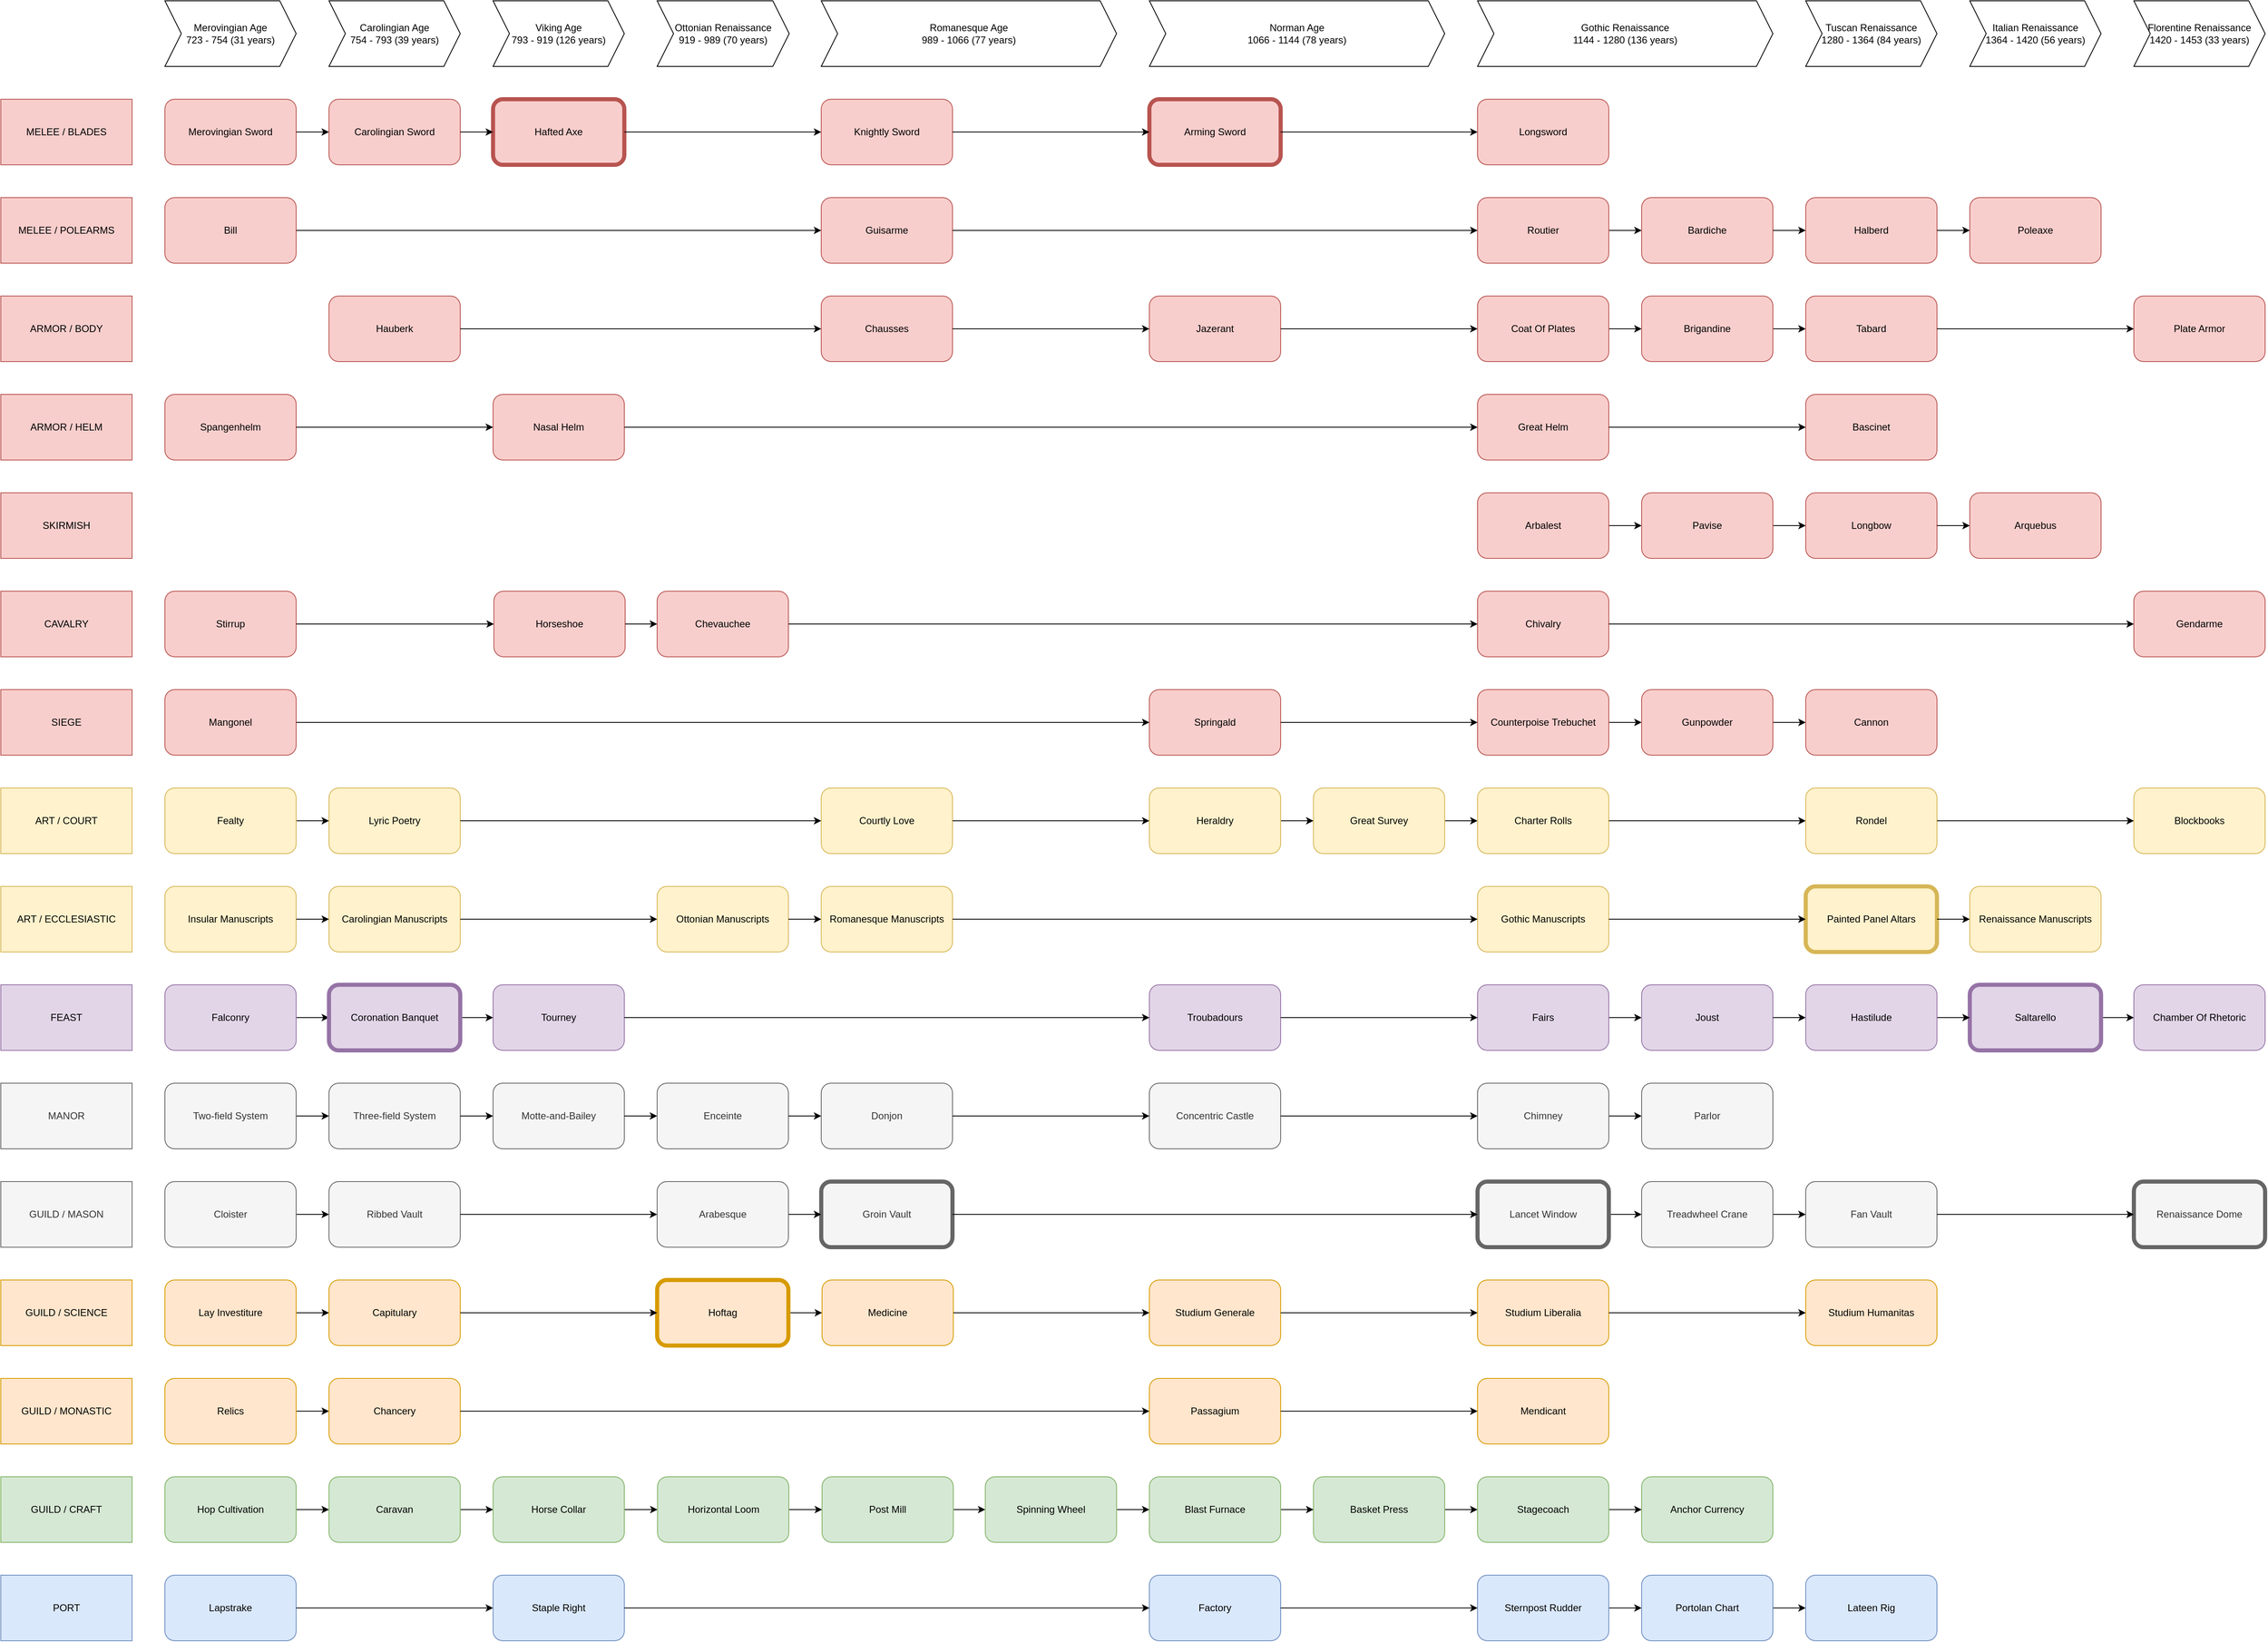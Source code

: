 <mxfile version="13.9.9" type="device"><diagram id="SKvH1ZA3P1PZtePjg_XJ" name="Pagina-1"><mxGraphModel dx="1002" dy="581" grid="1" gridSize="10" guides="1" tooltips="1" connect="1" arrows="1" fold="1" page="1" pageScale="1" pageWidth="827" pageHeight="1169" math="0" shadow="0"><root><mxCell id="0"/><mxCell id="1" parent="0"/><mxCell id="VDtbJ5FtK_MV0GmCRCyh-1" value="Merovingian Sword" style="rounded=1;whiteSpace=wrap;html=1;fillColor=#f8cecc;strokeColor=#b85450;" parent="1" vertex="1"><mxGeometry x="240" y="160" width="160" height="80" as="geometry"/></mxCell><mxCell id="VDtbJ5FtK_MV0GmCRCyh-3" value="Merovingian Age&lt;br&gt;723 - 754 (31 years)" style="shape=step;perimeter=stepPerimeter;whiteSpace=wrap;html=1;fixedSize=1;" parent="1" vertex="1"><mxGeometry x="240" y="40" width="160" height="80" as="geometry"/></mxCell><mxCell id="VDtbJ5FtK_MV0GmCRCyh-4" value="Carolingian Age&lt;br&gt;754 - 793&amp;nbsp;(39 years)" style="shape=step;perimeter=stepPerimeter;whiteSpace=wrap;html=1;fixedSize=1;" parent="1" vertex="1"><mxGeometry x="440" y="40" width="160" height="80" as="geometry"/></mxCell><mxCell id="VDtbJ5FtK_MV0GmCRCyh-5" value="Viking Age&lt;br&gt;793 - 919 (126 years)" style="shape=step;perimeter=stepPerimeter;whiteSpace=wrap;html=1;fixedSize=1;" parent="1" vertex="1"><mxGeometry x="640" y="40" width="160" height="80" as="geometry"/></mxCell><mxCell id="VDtbJ5FtK_MV0GmCRCyh-6" value="Ottonian Renaissance&lt;br&gt;919 - 989 (70 years)" style="shape=step;perimeter=stepPerimeter;whiteSpace=wrap;html=1;fixedSize=1;" parent="1" vertex="1"><mxGeometry x="840" y="40" width="161" height="80" as="geometry"/></mxCell><mxCell id="VDtbJ5FtK_MV0GmCRCyh-7" value="Romanesque Age&lt;br&gt;989 - 1066&amp;nbsp;(77 years)" style="shape=step;perimeter=stepPerimeter;whiteSpace=wrap;html=1;fixedSize=1;" parent="1" vertex="1"><mxGeometry x="1040" y="40" width="360" height="80" as="geometry"/></mxCell><mxCell id="VDtbJ5FtK_MV0GmCRCyh-8" value="Norman Age&lt;br&gt;1066 - 1144&amp;nbsp;(78 years)" style="shape=step;perimeter=stepPerimeter;whiteSpace=wrap;html=1;fixedSize=1;" parent="1" vertex="1"><mxGeometry x="1440" y="40" width="360" height="80" as="geometry"/></mxCell><mxCell id="VDtbJ5FtK_MV0GmCRCyh-9" value="Gothic Renaissance&lt;br&gt;1144 - 1280&amp;nbsp;(136 years)" style="shape=step;perimeter=stepPerimeter;whiteSpace=wrap;html=1;fixedSize=1;" parent="1" vertex="1"><mxGeometry x="1840" y="40" width="360" height="80" as="geometry"/></mxCell><mxCell id="VDtbJ5FtK_MV0GmCRCyh-10" value="Tuscan Renaissance&lt;br&gt;1280 - 1364&amp;nbsp;(84 years)" style="shape=step;perimeter=stepPerimeter;whiteSpace=wrap;html=1;fixedSize=1;" parent="1" vertex="1"><mxGeometry x="2240" y="40" width="160" height="80" as="geometry"/></mxCell><mxCell id="VDtbJ5FtK_MV0GmCRCyh-11" value="Italian Renaissance&lt;br&gt;1364 - 1420&amp;nbsp;(56 years)" style="shape=step;perimeter=stepPerimeter;whiteSpace=wrap;html=1;fixedSize=1;" parent="1" vertex="1"><mxGeometry x="2440" y="40" width="160" height="80" as="geometry"/></mxCell><mxCell id="VDtbJ5FtK_MV0GmCRCyh-12" value="Florentine Renaissance&lt;br&gt;1420 - 1453&amp;nbsp;(33 years)" style="shape=step;perimeter=stepPerimeter;whiteSpace=wrap;html=1;fixedSize=1;" parent="1" vertex="1"><mxGeometry x="2640" y="40" width="160" height="80" as="geometry"/></mxCell><mxCell id="VDtbJ5FtK_MV0GmCRCyh-13" value="Carolingian Sword" style="rounded=1;whiteSpace=wrap;html=1;fillColor=#f8cecc;strokeColor=#b85450;" parent="1" vertex="1"><mxGeometry x="440" y="160" width="160" height="80" as="geometry"/></mxCell><mxCell id="VDtbJ5FtK_MV0GmCRCyh-15" value="Knightly Sword" style="rounded=1;whiteSpace=wrap;html=1;fillColor=#f8cecc;strokeColor=#b85450;" parent="1" vertex="1"><mxGeometry x="1040" y="160" width="160" height="80" as="geometry"/></mxCell><mxCell id="VDtbJ5FtK_MV0GmCRCyh-16" value="Arming Sword" style="rounded=1;whiteSpace=wrap;html=1;fillColor=#f8cecc;strokeColor=#b85450;strokeWidth=5;" parent="1" vertex="1"><mxGeometry x="1440" y="160" width="160" height="80" as="geometry"/></mxCell><mxCell id="VDtbJ5FtK_MV0GmCRCyh-17" value="Longsword" style="rounded=1;whiteSpace=wrap;html=1;fillColor=#f8cecc;strokeColor=#b85450;" parent="1" vertex="1"><mxGeometry x="1840" y="160" width="160" height="80" as="geometry"/></mxCell><mxCell id="VDtbJ5FtK_MV0GmCRCyh-18" value="MELEE / BLADES" style="rounded=0;whiteSpace=wrap;html=1;fillColor=#f8cecc;strokeColor=#b85450;" parent="1" vertex="1"><mxGeometry x="40" y="160" width="160" height="80" as="geometry"/></mxCell><mxCell id="VDtbJ5FtK_MV0GmCRCyh-19" value="" style="endArrow=classic;html=1;entryX=0;entryY=0.5;entryDx=0;entryDy=0;exitX=1;exitY=0.5;exitDx=0;exitDy=0;" parent="1" source="VDtbJ5FtK_MV0GmCRCyh-1" target="VDtbJ5FtK_MV0GmCRCyh-13" edge="1"><mxGeometry width="50" height="50" relative="1" as="geometry"><mxPoint x="170" y="360" as="sourcePoint"/><mxPoint x="220" y="310" as="targetPoint"/></mxGeometry></mxCell><mxCell id="VDtbJ5FtK_MV0GmCRCyh-22" value="" style="endArrow=classic;html=1;entryX=0;entryY=0.5;entryDx=0;entryDy=0;exitX=1;exitY=0.5;exitDx=0;exitDy=0;" parent="1" source="VDtbJ5FtK_MV0GmCRCyh-15" target="VDtbJ5FtK_MV0GmCRCyh-16" edge="1"><mxGeometry width="50" height="50" relative="1" as="geometry"><mxPoint x="1330" y="360" as="sourcePoint"/><mxPoint x="1380" y="310" as="targetPoint"/></mxGeometry></mxCell><mxCell id="VDtbJ5FtK_MV0GmCRCyh-23" value="" style="endArrow=classic;html=1;entryX=0;entryY=0.5;entryDx=0;entryDy=0;exitX=1;exitY=0.5;exitDx=0;exitDy=0;" parent="1" source="VDtbJ5FtK_MV0GmCRCyh-16" target="VDtbJ5FtK_MV0GmCRCyh-17" edge="1"><mxGeometry width="50" height="50" relative="1" as="geometry"><mxPoint x="1860" y="360" as="sourcePoint"/><mxPoint x="1910" y="310" as="targetPoint"/></mxGeometry></mxCell><mxCell id="VDtbJ5FtK_MV0GmCRCyh-24" value="Hafted Axe" style="rounded=1;whiteSpace=wrap;html=1;fillColor=#f8cecc;strokeColor=#b85450;strokeWidth=5;" parent="1" vertex="1"><mxGeometry x="640" y="160" width="160" height="80" as="geometry"/></mxCell><mxCell id="VDtbJ5FtK_MV0GmCRCyh-27" value="MELEE / POLEARMS" style="rounded=0;whiteSpace=wrap;html=1;fillColor=#f8cecc;strokeColor=#b85450;" parent="1" vertex="1"><mxGeometry x="40" y="280" width="160" height="80" as="geometry"/></mxCell><mxCell id="VDtbJ5FtK_MV0GmCRCyh-28" value="SKIRMISH" style="rounded=0;whiteSpace=wrap;html=1;fillColor=#f8cecc;strokeColor=#b85450;" parent="1" vertex="1"><mxGeometry x="40" y="640" width="160" height="80" as="geometry"/></mxCell><mxCell id="VDtbJ5FtK_MV0GmCRCyh-29" value="SIEGE" style="rounded=0;whiteSpace=wrap;html=1;fillColor=#f8cecc;strokeColor=#b85450;" parent="1" vertex="1"><mxGeometry x="40" y="880" width="160" height="80" as="geometry"/></mxCell><mxCell id="VDtbJ5FtK_MV0GmCRCyh-30" value="Bardiche" style="rounded=1;whiteSpace=wrap;html=1;fillColor=#f8cecc;strokeColor=#b85450;" parent="1" vertex="1"><mxGeometry x="2040" y="280" width="160" height="80" as="geometry"/></mxCell><mxCell id="VDtbJ5FtK_MV0GmCRCyh-31" value="ARMOR / BODY" style="rounded=0;whiteSpace=wrap;html=1;fillColor=#f8cecc;strokeColor=#b85450;" parent="1" vertex="1"><mxGeometry x="40" y="400" width="160" height="80" as="geometry"/></mxCell><mxCell id="VDtbJ5FtK_MV0GmCRCyh-32" value="Halberd" style="rounded=1;whiteSpace=wrap;html=1;fillColor=#f8cecc;strokeColor=#b85450;" parent="1" vertex="1"><mxGeometry x="2240" y="280" width="160" height="80" as="geometry"/></mxCell><mxCell id="VDtbJ5FtK_MV0GmCRCyh-33" value="Poleaxe" style="rounded=1;whiteSpace=wrap;html=1;fillColor=#f8cecc;strokeColor=#b85450;" parent="1" vertex="1"><mxGeometry x="2440" y="280" width="160" height="80" as="geometry"/></mxCell><mxCell id="VDtbJ5FtK_MV0GmCRCyh-34" value="" style="endArrow=classic;html=1;entryX=0;entryY=0.5;entryDx=0;entryDy=0;exitX=1;exitY=0.5;exitDx=0;exitDy=0;" parent="1" source="VDtbJ5FtK_MV0GmCRCyh-30" target="VDtbJ5FtK_MV0GmCRCyh-32" edge="1"><mxGeometry width="50" height="50" relative="1" as="geometry"><mxPoint x="2280" y="350" as="sourcePoint"/><mxPoint x="2330" y="300" as="targetPoint"/></mxGeometry></mxCell><mxCell id="VDtbJ5FtK_MV0GmCRCyh-35" value="" style="endArrow=classic;html=1;entryX=0;entryY=0.5;entryDx=0;entryDy=0;exitX=1;exitY=0.5;exitDx=0;exitDy=0;" parent="1" source="VDtbJ5FtK_MV0GmCRCyh-32" target="VDtbJ5FtK_MV0GmCRCyh-33" edge="1"><mxGeometry width="50" height="50" relative="1" as="geometry"><mxPoint x="2280" y="350" as="sourcePoint"/><mxPoint x="2330" y="300" as="targetPoint"/></mxGeometry></mxCell><mxCell id="VDtbJ5FtK_MV0GmCRCyh-36" value="" style="endArrow=classic;html=1;entryX=0;entryY=0.5;entryDx=0;entryDy=0;exitX=1;exitY=0.5;exitDx=0;exitDy=0;" parent="1" source="VDtbJ5FtK_MV0GmCRCyh-13" target="VDtbJ5FtK_MV0GmCRCyh-24" edge="1"><mxGeometry width="50" height="50" relative="1" as="geometry"><mxPoint x="580" y="430" as="sourcePoint"/><mxPoint x="630" y="380" as="targetPoint"/></mxGeometry></mxCell><mxCell id="VDtbJ5FtK_MV0GmCRCyh-37" value="" style="endArrow=classic;html=1;entryX=0;entryY=0.5;entryDx=0;entryDy=0;exitX=1;exitY=0.5;exitDx=0;exitDy=0;" parent="1" source="VDtbJ5FtK_MV0GmCRCyh-24" target="VDtbJ5FtK_MV0GmCRCyh-15" edge="1"><mxGeometry width="50" height="50" relative="1" as="geometry"><mxPoint x="420" y="430" as="sourcePoint"/><mxPoint x="470" y="380" as="targetPoint"/></mxGeometry></mxCell><mxCell id="VDtbJ5FtK_MV0GmCRCyh-39" value="Chausses" style="rounded=1;whiteSpace=wrap;html=1;fillColor=#f8cecc;strokeColor=#b85450;" parent="1" vertex="1"><mxGeometry x="1040" y="400" width="160" height="80" as="geometry"/></mxCell><mxCell id="VDtbJ5FtK_MV0GmCRCyh-55" value="" style="edgeStyle=orthogonalEdgeStyle;rounded=0;orthogonalLoop=1;jettySize=auto;html=1;" parent="1" source="VDtbJ5FtK_MV0GmCRCyh-40" target="VDtbJ5FtK_MV0GmCRCyh-42" edge="1"><mxGeometry relative="1" as="geometry"/></mxCell><mxCell id="VDtbJ5FtK_MV0GmCRCyh-40" value="Coat Of Plates" style="rounded=1;whiteSpace=wrap;html=1;fillColor=#f8cecc;strokeColor=#b85450;" parent="1" vertex="1"><mxGeometry x="1840" y="400" width="160" height="80" as="geometry"/></mxCell><mxCell id="VDtbJ5FtK_MV0GmCRCyh-41" value="ARMOR / HELM" style="rounded=0;whiteSpace=wrap;html=1;fillColor=#f8cecc;strokeColor=#b85450;" parent="1" vertex="1"><mxGeometry x="40" y="520" width="160" height="80" as="geometry"/></mxCell><mxCell id="VDtbJ5FtK_MV0GmCRCyh-54" value="" style="edgeStyle=orthogonalEdgeStyle;rounded=0;orthogonalLoop=1;jettySize=auto;html=1;" parent="1" source="VDtbJ5FtK_MV0GmCRCyh-42" target="VDtbJ5FtK_MV0GmCRCyh-43" edge="1"><mxGeometry relative="1" as="geometry"/></mxCell><mxCell id="VDtbJ5FtK_MV0GmCRCyh-42" value="Brigandine" style="rounded=1;whiteSpace=wrap;html=1;fillColor=#f8cecc;strokeColor=#b85450;" parent="1" vertex="1"><mxGeometry x="2040" y="400" width="160" height="80" as="geometry"/></mxCell><mxCell id="VDtbJ5FtK_MV0GmCRCyh-43" value="Tabard" style="rounded=1;whiteSpace=wrap;html=1;fillColor=#f8cecc;strokeColor=#b85450;" parent="1" vertex="1"><mxGeometry x="2240" y="400" width="160" height="80" as="geometry"/></mxCell><mxCell id="VDtbJ5FtK_MV0GmCRCyh-44" value="Plate Armor" style="rounded=1;whiteSpace=wrap;html=1;fillColor=#f8cecc;strokeColor=#b85450;" parent="1" vertex="1"><mxGeometry x="2640" y="400" width="160" height="80" as="geometry"/></mxCell><mxCell id="VDtbJ5FtK_MV0GmCRCyh-45" value="Bascinet" style="rounded=1;whiteSpace=wrap;html=1;fillColor=#f8cecc;strokeColor=#b85450;" parent="1" vertex="1"><mxGeometry x="2240" y="520" width="160" height="80" as="geometry"/></mxCell><mxCell id="VDtbJ5FtK_MV0GmCRCyh-46" value="Great Helm" style="rounded=1;whiteSpace=wrap;html=1;fillColor=#f8cecc;strokeColor=#b85450;" parent="1" vertex="1"><mxGeometry x="1840" y="520" width="160" height="80" as="geometry"/></mxCell><mxCell id="VDtbJ5FtK_MV0GmCRCyh-47" value="Hauberk" style="rounded=1;whiteSpace=wrap;html=1;fillColor=#f8cecc;strokeColor=#b85450;" parent="1" vertex="1"><mxGeometry x="440" y="400" width="160" height="80" as="geometry"/></mxCell><mxCell id="Lu9nhZ63RdmyvU9U0i3F-1" value="" style="edgeStyle=orthogonalEdgeStyle;rounded=0;orthogonalLoop=1;jettySize=auto;html=1;" edge="1" parent="1" source="VDtbJ5FtK_MV0GmCRCyh-48" target="VDtbJ5FtK_MV0GmCRCyh-170"><mxGeometry relative="1" as="geometry"/></mxCell><mxCell id="VDtbJ5FtK_MV0GmCRCyh-48" value="Arbalest" style="rounded=1;whiteSpace=wrap;html=1;fillColor=#f8cecc;strokeColor=#b85450;" parent="1" vertex="1"><mxGeometry x="1840" y="640" width="160" height="80" as="geometry"/></mxCell><mxCell id="VDtbJ5FtK_MV0GmCRCyh-49" value="Longbow" style="rounded=1;whiteSpace=wrap;html=1;fillColor=#f8cecc;strokeColor=#b85450;" parent="1" vertex="1"><mxGeometry x="2240" y="640" width="160" height="80" as="geometry"/></mxCell><mxCell id="VDtbJ5FtK_MV0GmCRCyh-50" value="Arquebus" style="rounded=1;whiteSpace=wrap;html=1;fillColor=#f8cecc;strokeColor=#b85450;" parent="1" vertex="1"><mxGeometry x="2440" y="640" width="160" height="80" as="geometry"/></mxCell><mxCell id="VDtbJ5FtK_MV0GmCRCyh-51" value="" style="endArrow=classic;html=1;entryX=0;entryY=0.5;entryDx=0;entryDy=0;exitX=1;exitY=0.5;exitDx=0;exitDy=0;" parent="1" source="VDtbJ5FtK_MV0GmCRCyh-49" target="VDtbJ5FtK_MV0GmCRCyh-50" edge="1"><mxGeometry width="50" height="50" relative="1" as="geometry"><mxPoint x="2310" y="610" as="sourcePoint"/><mxPoint x="2360" y="560" as="targetPoint"/></mxGeometry></mxCell><mxCell id="VDtbJ5FtK_MV0GmCRCyh-57" value="" style="endArrow=classic;html=1;entryX=0;entryY=0.5;entryDx=0;entryDy=0;exitX=1;exitY=0.5;exitDx=0;exitDy=0;" parent="1" source="VDtbJ5FtK_MV0GmCRCyh-47" target="VDtbJ5FtK_MV0GmCRCyh-39" edge="1"><mxGeometry width="50" height="50" relative="1" as="geometry"><mxPoint x="600" y="460" as="sourcePoint"/><mxPoint x="650" y="410" as="targetPoint"/></mxGeometry></mxCell><mxCell id="VDtbJ5FtK_MV0GmCRCyh-58" value="" style="endArrow=classic;html=1;entryX=0;entryY=0.5;entryDx=0;entryDy=0;exitX=1;exitY=0.5;exitDx=0;exitDy=0;" parent="1" source="VDtbJ5FtK_MV0GmCRCyh-46" target="VDtbJ5FtK_MV0GmCRCyh-45" edge="1"><mxGeometry width="50" height="50" relative="1" as="geometry"><mxPoint x="2150" y="460" as="sourcePoint"/><mxPoint x="2200" y="410" as="targetPoint"/></mxGeometry></mxCell><mxCell id="VDtbJ5FtK_MV0GmCRCyh-59" value="Cannon" style="rounded=1;whiteSpace=wrap;html=1;fillColor=#f8cecc;strokeColor=#b85450;" parent="1" vertex="1"><mxGeometry x="2240" y="880" width="160" height="80" as="geometry"/></mxCell><mxCell id="VDtbJ5FtK_MV0GmCRCyh-122" value="" style="edgeStyle=orthogonalEdgeStyle;rounded=0;orthogonalLoop=1;jettySize=auto;html=1;" parent="1" source="VDtbJ5FtK_MV0GmCRCyh-60" target="VDtbJ5FtK_MV0GmCRCyh-121" edge="1"><mxGeometry relative="1" as="geometry"/></mxCell><mxCell id="VDtbJ5FtK_MV0GmCRCyh-60" value="Counterpoise Trebuchet" style="rounded=1;whiteSpace=wrap;html=1;fillColor=#f8cecc;strokeColor=#b85450;" parent="1" vertex="1"><mxGeometry x="1840" y="880" width="160" height="80" as="geometry"/></mxCell><mxCell id="VDtbJ5FtK_MV0GmCRCyh-63" value="Motte-and-Bailey" style="rounded=1;whiteSpace=wrap;html=1;fillColor=#f5f5f5;strokeColor=#666666;fontColor=#333333;" parent="1" vertex="1"><mxGeometry x="640" y="1360" width="160" height="80" as="geometry"/></mxCell><mxCell id="VDtbJ5FtK_MV0GmCRCyh-64" value="Enceinte" style="rounded=1;whiteSpace=wrap;html=1;fillColor=#f5f5f5;strokeColor=#666666;fontColor=#333333;" parent="1" vertex="1"><mxGeometry x="840" y="1360" width="160" height="80" as="geometry"/></mxCell><mxCell id="VDtbJ5FtK_MV0GmCRCyh-65" value="Donjon" style="rounded=1;whiteSpace=wrap;html=1;fillColor=#f5f5f5;strokeColor=#666666;fontColor=#333333;" parent="1" vertex="1"><mxGeometry x="1040" y="1360" width="160" height="80" as="geometry"/></mxCell><mxCell id="VDtbJ5FtK_MV0GmCRCyh-66" value="Concentric Castle" style="rounded=1;whiteSpace=wrap;html=1;fillColor=#f5f5f5;strokeColor=#666666;fontColor=#333333;" parent="1" vertex="1"><mxGeometry x="1440" y="1360" width="160" height="80" as="geometry"/></mxCell><mxCell id="VDtbJ5FtK_MV0GmCRCyh-67" value="" style="endArrow=classic;html=1;entryX=0;entryY=0.5;entryDx=0;entryDy=0;exitX=1;exitY=0.5;exitDx=0;exitDy=0;" parent="1" source="VDtbJ5FtK_MV0GmCRCyh-65" target="VDtbJ5FtK_MV0GmCRCyh-66" edge="1"><mxGeometry width="50" height="50" relative="1" as="geometry"><mxPoint x="640" y="1370" as="sourcePoint"/><mxPoint x="690" y="1320" as="targetPoint"/></mxGeometry></mxCell><mxCell id="VDtbJ5FtK_MV0GmCRCyh-68" value="" style="endArrow=classic;html=1;entryX=0;entryY=0.5;entryDx=0;entryDy=0;exitX=1;exitY=0.5;exitDx=0;exitDy=0;" parent="1" source="VDtbJ5FtK_MV0GmCRCyh-64" target="VDtbJ5FtK_MV0GmCRCyh-65" edge="1"><mxGeometry width="50" height="50" relative="1" as="geometry"><mxPoint x="640" y="1370" as="sourcePoint"/><mxPoint x="690" y="1320" as="targetPoint"/></mxGeometry></mxCell><mxCell id="VDtbJ5FtK_MV0GmCRCyh-69" value="" style="endArrow=classic;html=1;entryX=0;entryY=0.5;entryDx=0;entryDy=0;exitX=1;exitY=0.5;exitDx=0;exitDy=0;" parent="1" source="VDtbJ5FtK_MV0GmCRCyh-63" target="VDtbJ5FtK_MV0GmCRCyh-64" edge="1"><mxGeometry width="50" height="50" relative="1" as="geometry"><mxPoint x="150" y="1370" as="sourcePoint"/><mxPoint x="200" y="1320" as="targetPoint"/></mxGeometry></mxCell><mxCell id="VDtbJ5FtK_MV0GmCRCyh-70" value="ART / COURT" style="rounded=0;whiteSpace=wrap;html=1;fillColor=#fff2cc;strokeColor=#d6b656;" parent="1" vertex="1"><mxGeometry x="40" y="1000" width="160" height="80" as="geometry"/></mxCell><mxCell id="VDtbJ5FtK_MV0GmCRCyh-71" value="Lyric Poetry" style="rounded=1;whiteSpace=wrap;html=1;fillColor=#fff2cc;strokeColor=#d6b656;" parent="1" vertex="1"><mxGeometry x="440" y="1000" width="160" height="80" as="geometry"/></mxCell><mxCell id="VDtbJ5FtK_MV0GmCRCyh-72" value="Courtly Love" style="rounded=1;whiteSpace=wrap;html=1;fillColor=#fff2cc;strokeColor=#d6b656;" parent="1" vertex="1"><mxGeometry x="1040" y="1000" width="160" height="80" as="geometry"/></mxCell><mxCell id="Lu9nhZ63RdmyvU9U0i3F-35" value="" style="edgeStyle=orthogonalEdgeStyle;rounded=0;orthogonalLoop=1;jettySize=auto;html=1;" edge="1" parent="1" source="VDtbJ5FtK_MV0GmCRCyh-73" target="VDtbJ5FtK_MV0GmCRCyh-201"><mxGeometry relative="1" as="geometry"/></mxCell><mxCell id="VDtbJ5FtK_MV0GmCRCyh-73" value="Great Survey" style="rounded=1;whiteSpace=wrap;html=1;fillColor=#fff2cc;strokeColor=#d6b656;" parent="1" vertex="1"><mxGeometry x="1640" y="1000" width="160" height="80" as="geometry"/></mxCell><mxCell id="VDtbJ5FtK_MV0GmCRCyh-74" value="Rondel" style="rounded=1;whiteSpace=wrap;html=1;fillColor=#fff2cc;strokeColor=#d6b656;" parent="1" vertex="1"><mxGeometry x="2240" y="1000" width="160" height="80" as="geometry"/></mxCell><mxCell id="Lu9nhZ63RdmyvU9U0i3F-32" value="" style="edgeStyle=orthogonalEdgeStyle;rounded=0;orthogonalLoop=1;jettySize=auto;html=1;" edge="1" parent="1" source="VDtbJ5FtK_MV0GmCRCyh-75" target="Lu9nhZ63RdmyvU9U0i3F-31"><mxGeometry relative="1" as="geometry"/></mxCell><mxCell id="VDtbJ5FtK_MV0GmCRCyh-75" value="Saltarello" style="rounded=1;whiteSpace=wrap;html=1;fillColor=#e1d5e7;strokeColor=#9673a6;strokeWidth=5;" parent="1" vertex="1"><mxGeometry x="2440" y="1240" width="160" height="80" as="geometry"/></mxCell><mxCell id="VDtbJ5FtK_MV0GmCRCyh-79" value="" style="endArrow=classic;html=1;entryX=0;entryY=0.5;entryDx=0;entryDy=0;exitX=1;exitY=0.5;exitDx=0;exitDy=0;" parent="1" source="VDtbJ5FtK_MV0GmCRCyh-71" target="VDtbJ5FtK_MV0GmCRCyh-72" edge="1"><mxGeometry width="50" height="50" relative="1" as="geometry"><mxPoint x="590" y="890" as="sourcePoint"/><mxPoint x="640" y="840" as="targetPoint"/></mxGeometry></mxCell><mxCell id="VDtbJ5FtK_MV0GmCRCyh-81" value="Nasal Helm" style="rounded=1;whiteSpace=wrap;html=1;fillColor=#f8cecc;strokeColor=#b85450;" parent="1" vertex="1"><mxGeometry x="640" y="520" width="160" height="80" as="geometry"/></mxCell><mxCell id="VDtbJ5FtK_MV0GmCRCyh-82" value="Spangenhelm" style="rounded=1;whiteSpace=wrap;html=1;fillColor=#f8cecc;strokeColor=#b85450;" parent="1" vertex="1"><mxGeometry x="240" y="520" width="160" height="80" as="geometry"/></mxCell><mxCell id="VDtbJ5FtK_MV0GmCRCyh-83" value="" style="endArrow=classic;html=1;entryX=0;entryY=0.5;entryDx=0;entryDy=0;exitX=1;exitY=0.5;exitDx=0;exitDy=0;" parent="1" source="VDtbJ5FtK_MV0GmCRCyh-82" target="VDtbJ5FtK_MV0GmCRCyh-81" edge="1"><mxGeometry width="50" height="50" relative="1" as="geometry"><mxPoint x="-20" y="600" as="sourcePoint"/><mxPoint x="30" y="550" as="targetPoint"/></mxGeometry></mxCell><mxCell id="VDtbJ5FtK_MV0GmCRCyh-84" value="" style="endArrow=classic;html=1;entryX=0;entryY=0.5;entryDx=0;entryDy=0;exitX=1;exitY=0.5;exitDx=0;exitDy=0;" parent="1" source="VDtbJ5FtK_MV0GmCRCyh-81" target="VDtbJ5FtK_MV0GmCRCyh-46" edge="1"><mxGeometry width="50" height="50" relative="1" as="geometry"><mxPoint x="1420" y="600" as="sourcePoint"/><mxPoint x="1470" y="550" as="targetPoint"/></mxGeometry></mxCell><mxCell id="VDtbJ5FtK_MV0GmCRCyh-85" value="ART /&amp;nbsp;ECCLESIASTIC" style="rounded=0;whiteSpace=wrap;html=1;fillColor=#fff2cc;strokeColor=#d6b656;" parent="1" vertex="1"><mxGeometry x="40" y="1120" width="160" height="80" as="geometry"/></mxCell><mxCell id="VDtbJ5FtK_MV0GmCRCyh-86" value="Insular Manuscripts" style="rounded=1;whiteSpace=wrap;html=1;fillColor=#fff2cc;strokeColor=#d6b656;" parent="1" vertex="1"><mxGeometry x="240" y="1120" width="160" height="80" as="geometry"/></mxCell><mxCell id="VDtbJ5FtK_MV0GmCRCyh-87" value="Carolingian Manuscripts" style="rounded=1;whiteSpace=wrap;html=1;fillColor=#fff2cc;strokeColor=#d6b656;" parent="1" vertex="1"><mxGeometry x="440" y="1120" width="160" height="80" as="geometry"/></mxCell><mxCell id="VDtbJ5FtK_MV0GmCRCyh-88" value="Ottonian Manuscripts" style="rounded=1;whiteSpace=wrap;html=1;fillColor=#fff2cc;strokeColor=#d6b656;" parent="1" vertex="1"><mxGeometry x="840" y="1120" width="160" height="80" as="geometry"/></mxCell><mxCell id="VDtbJ5FtK_MV0GmCRCyh-89" value="Romanesque Manuscripts" style="rounded=1;whiteSpace=wrap;html=1;fillColor=#fff2cc;strokeColor=#d6b656;" parent="1" vertex="1"><mxGeometry x="1040" y="1120" width="160" height="80" as="geometry"/></mxCell><mxCell id="VDtbJ5FtK_MV0GmCRCyh-90" value="Gothic Manuscripts" style="rounded=1;whiteSpace=wrap;html=1;fillColor=#fff2cc;strokeColor=#d6b656;" parent="1" vertex="1"><mxGeometry x="1840" y="1120" width="160" height="80" as="geometry"/></mxCell><mxCell id="VDtbJ5FtK_MV0GmCRCyh-91" value="Renaissance Manuscripts" style="rounded=1;whiteSpace=wrap;html=1;fillColor=#fff2cc;strokeColor=#d6b656;" parent="1" vertex="1"><mxGeometry x="2440" y="1120" width="160" height="80" as="geometry"/></mxCell><mxCell id="VDtbJ5FtK_MV0GmCRCyh-93" value="" style="endArrow=classic;html=1;entryX=0;entryY=0.5;entryDx=0;entryDy=0;exitX=1;exitY=0.5;exitDx=0;exitDy=0;" parent="1" source="VDtbJ5FtK_MV0GmCRCyh-89" target="VDtbJ5FtK_MV0GmCRCyh-90" edge="1"><mxGeometry width="50" height="50" relative="1" as="geometry"><mxPoint x="1530" y="1060" as="sourcePoint"/><mxPoint x="1580" y="1010" as="targetPoint"/></mxGeometry></mxCell><mxCell id="VDtbJ5FtK_MV0GmCRCyh-94" value="" style="endArrow=classic;html=1;entryX=0;entryY=0.5;entryDx=0;entryDy=0;exitX=1;exitY=0.5;exitDx=0;exitDy=0;" parent="1" source="VDtbJ5FtK_MV0GmCRCyh-88" target="VDtbJ5FtK_MV0GmCRCyh-89" edge="1"><mxGeometry width="50" height="50" relative="1" as="geometry"><mxPoint x="650" y="1060" as="sourcePoint"/><mxPoint x="700" y="1010" as="targetPoint"/></mxGeometry></mxCell><mxCell id="VDtbJ5FtK_MV0GmCRCyh-95" value="" style="endArrow=classic;html=1;entryX=0;entryY=0.5;entryDx=0;entryDy=0;exitX=1;exitY=0.5;exitDx=0;exitDy=0;" parent="1" source="VDtbJ5FtK_MV0GmCRCyh-87" target="VDtbJ5FtK_MV0GmCRCyh-88" edge="1"><mxGeometry width="50" height="50" relative="1" as="geometry"><mxPoint x="340" y="1060" as="sourcePoint"/><mxPoint x="390" y="1010" as="targetPoint"/></mxGeometry></mxCell><mxCell id="VDtbJ5FtK_MV0GmCRCyh-96" value="" style="endArrow=classic;html=1;entryX=0;entryY=0.5;entryDx=0;entryDy=0;exitX=1;exitY=0.5;exitDx=0;exitDy=0;" parent="1" source="VDtbJ5FtK_MV0GmCRCyh-86" target="VDtbJ5FtK_MV0GmCRCyh-87" edge="1"><mxGeometry width="50" height="50" relative="1" as="geometry"><mxPoint x="390" y="1060" as="sourcePoint"/><mxPoint x="440" y="1010" as="targetPoint"/></mxGeometry></mxCell><mxCell id="VDtbJ5FtK_MV0GmCRCyh-97" value="GUILD / SCIENCE" style="rounded=0;whiteSpace=wrap;html=1;fillColor=#ffe6cc;strokeColor=#d79b00;" parent="1" vertex="1"><mxGeometry x="40" y="1600" width="160" height="80" as="geometry"/></mxCell><mxCell id="VDtbJ5FtK_MV0GmCRCyh-98" value="Studium Generale" style="rounded=1;whiteSpace=wrap;html=1;fillColor=#ffe6cc;strokeColor=#d79b00;" parent="1" vertex="1"><mxGeometry x="1440" y="1600" width="160" height="80" as="geometry"/></mxCell><mxCell id="VDtbJ5FtK_MV0GmCRCyh-99" value="Studium Liberalia" style="rounded=1;whiteSpace=wrap;html=1;fillColor=#ffe6cc;strokeColor=#d79b00;" parent="1" vertex="1"><mxGeometry x="1840" y="1600" width="160" height="80" as="geometry"/></mxCell><mxCell id="VDtbJ5FtK_MV0GmCRCyh-100" value="Studium Humanitas" style="rounded=1;whiteSpace=wrap;html=1;fillColor=#ffe6cc;strokeColor=#d79b00;" parent="1" vertex="1"><mxGeometry x="2240" y="1600" width="160" height="80" as="geometry"/></mxCell><mxCell id="VDtbJ5FtK_MV0GmCRCyh-101" value="" style="endArrow=classic;html=1;entryX=0;entryY=0.5;entryDx=0;entryDy=0;exitX=1;exitY=0.5;exitDx=0;exitDy=0;" parent="1" source="VDtbJ5FtK_MV0GmCRCyh-99" target="VDtbJ5FtK_MV0GmCRCyh-100" edge="1"><mxGeometry width="50" height="50" relative="1" as="geometry"><mxPoint x="2020" y="1580" as="sourcePoint"/><mxPoint x="2070" y="1530" as="targetPoint"/></mxGeometry></mxCell><mxCell id="VDtbJ5FtK_MV0GmCRCyh-102" value="" style="endArrow=classic;html=1;entryX=0;entryY=0.5;entryDx=0;entryDy=0;exitX=1;exitY=0.5;exitDx=0;exitDy=0;" parent="1" source="VDtbJ5FtK_MV0GmCRCyh-98" target="VDtbJ5FtK_MV0GmCRCyh-99" edge="1"><mxGeometry width="50" height="50" relative="1" as="geometry"><mxPoint x="1600" y="1580" as="sourcePoint"/><mxPoint x="1650" y="1530" as="targetPoint"/></mxGeometry></mxCell><mxCell id="VDtbJ5FtK_MV0GmCRCyh-208" value="" style="edgeStyle=orthogonalEdgeStyle;rounded=0;orthogonalLoop=1;jettySize=auto;html=1;" parent="1" source="VDtbJ5FtK_MV0GmCRCyh-104" target="VDtbJ5FtK_MV0GmCRCyh-206" edge="1"><mxGeometry relative="1" as="geometry"/></mxCell><mxCell id="VDtbJ5FtK_MV0GmCRCyh-104" value="Hop Cultivation" style="rounded=1;whiteSpace=wrap;html=1;fillColor=#d5e8d4;strokeColor=#82b366;" parent="1" vertex="1"><mxGeometry x="240" y="1840" width="160" height="80" as="geometry"/></mxCell><mxCell id="VDtbJ5FtK_MV0GmCRCyh-233" value="" style="edgeStyle=orthogonalEdgeStyle;rounded=0;orthogonalLoop=1;jettySize=auto;html=1;" parent="1" source="VDtbJ5FtK_MV0GmCRCyh-106" target="VDtbJ5FtK_MV0GmCRCyh-232" edge="1"><mxGeometry relative="1" as="geometry"/></mxCell><mxCell id="VDtbJ5FtK_MV0GmCRCyh-106" value="Horse Collar" style="rounded=1;whiteSpace=wrap;html=1;fillColor=#d5e8d4;strokeColor=#82b366;" parent="1" vertex="1"><mxGeometry x="640" y="1840" width="160" height="80" as="geometry"/></mxCell><mxCell id="VDtbJ5FtK_MV0GmCRCyh-107" value="CAVALRY" style="rounded=0;whiteSpace=wrap;html=1;fillColor=#f8cecc;strokeColor=#b85450;" parent="1" vertex="1"><mxGeometry x="40" y="760" width="160" height="80" as="geometry"/></mxCell><mxCell id="VDtbJ5FtK_MV0GmCRCyh-108" value="Stirrup" style="rounded=1;whiteSpace=wrap;html=1;fillColor=#f8cecc;strokeColor=#b85450;" parent="1" vertex="1"><mxGeometry x="240" y="760" width="160" height="80" as="geometry"/></mxCell><mxCell id="VDtbJ5FtK_MV0GmCRCyh-109" value="Horseshoe" style="rounded=1;whiteSpace=wrap;html=1;fillColor=#f8cecc;strokeColor=#b85450;" parent="1" vertex="1"><mxGeometry x="641" y="760" width="160" height="80" as="geometry"/></mxCell><mxCell id="VDtbJ5FtK_MV0GmCRCyh-110" value="" style="endArrow=classic;html=1;entryX=0;entryY=0.5;entryDx=0;entryDy=0;exitX=1;exitY=0.5;exitDx=0;exitDy=0;" parent="1" source="VDtbJ5FtK_MV0GmCRCyh-108" target="VDtbJ5FtK_MV0GmCRCyh-109" edge="1"><mxGeometry width="50" height="50" relative="1" as="geometry"><mxPoint x="60" y="950" as="sourcePoint"/><mxPoint x="110" y="900" as="targetPoint"/></mxGeometry></mxCell><mxCell id="VDtbJ5FtK_MV0GmCRCyh-113" value="Chivalry" style="rounded=1;whiteSpace=wrap;html=1;fillColor=#f8cecc;strokeColor=#b85450;" parent="1" vertex="1"><mxGeometry x="1840" y="760" width="160" height="80" as="geometry"/></mxCell><mxCell id="VDtbJ5FtK_MV0GmCRCyh-114" value="Chevauchee" style="rounded=1;whiteSpace=wrap;html=1;fillColor=#f8cecc;strokeColor=#b85450;" parent="1" vertex="1"><mxGeometry x="840" y="760" width="160" height="80" as="geometry"/></mxCell><mxCell id="VDtbJ5FtK_MV0GmCRCyh-115" value="" style="endArrow=classic;html=1;entryX=0;entryY=0.5;entryDx=0;entryDy=0;exitX=1;exitY=0.5;exitDx=0;exitDy=0;" parent="1" source="VDtbJ5FtK_MV0GmCRCyh-109" target="VDtbJ5FtK_MV0GmCRCyh-114" edge="1"><mxGeometry width="50" height="50" relative="1" as="geometry"><mxPoint x="760" y="810" as="sourcePoint"/><mxPoint x="810" y="760" as="targetPoint"/></mxGeometry></mxCell><mxCell id="Lu9nhZ63RdmyvU9U0i3F-34" value="" style="edgeStyle=orthogonalEdgeStyle;rounded=0;orthogonalLoop=1;jettySize=auto;html=1;" edge="1" parent="1" source="VDtbJ5FtK_MV0GmCRCyh-116" target="VDtbJ5FtK_MV0GmCRCyh-73"><mxGeometry relative="1" as="geometry"/></mxCell><mxCell id="VDtbJ5FtK_MV0GmCRCyh-116" value="Heraldry" style="rounded=1;whiteSpace=wrap;html=1;fillColor=#fff2cc;strokeColor=#d6b656;" parent="1" vertex="1"><mxGeometry x="1440" y="1000" width="160" height="80" as="geometry"/></mxCell><mxCell id="VDtbJ5FtK_MV0GmCRCyh-187" value="" style="edgeStyle=orthogonalEdgeStyle;rounded=0;orthogonalLoop=1;jettySize=auto;html=1;" parent="1" source="VDtbJ5FtK_MV0GmCRCyh-119" target="VDtbJ5FtK_MV0GmCRCyh-186" edge="1"><mxGeometry relative="1" as="geometry"/></mxCell><mxCell id="VDtbJ5FtK_MV0GmCRCyh-119" value="Basket Press" style="rounded=1;whiteSpace=wrap;html=1;fillColor=#d5e8d4;strokeColor=#82b366;" parent="1" vertex="1"><mxGeometry x="1640" y="1840" width="160" height="80" as="geometry"/></mxCell><mxCell id="VDtbJ5FtK_MV0GmCRCyh-123" value="" style="edgeStyle=orthogonalEdgeStyle;rounded=0;orthogonalLoop=1;jettySize=auto;html=1;" parent="1" source="VDtbJ5FtK_MV0GmCRCyh-121" target="VDtbJ5FtK_MV0GmCRCyh-59" edge="1"><mxGeometry relative="1" as="geometry"/></mxCell><mxCell id="VDtbJ5FtK_MV0GmCRCyh-121" value="Gunpowder" style="rounded=1;whiteSpace=wrap;html=1;fillColor=#f8cecc;strokeColor=#b85450;" parent="1" vertex="1"><mxGeometry x="2040" y="880" width="160" height="80" as="geometry"/></mxCell><mxCell id="VDtbJ5FtK_MV0GmCRCyh-125" value="Gendarme" style="rounded=1;whiteSpace=wrap;html=1;fillColor=#f8cecc;strokeColor=#b85450;" parent="1" vertex="1"><mxGeometry x="2640" y="760" width="160" height="80" as="geometry"/></mxCell><mxCell id="VDtbJ5FtK_MV0GmCRCyh-211" value="" style="edgeStyle=orthogonalEdgeStyle;rounded=0;orthogonalLoop=1;jettySize=auto;html=1;" parent="1" source="VDtbJ5FtK_MV0GmCRCyh-126" target="VDtbJ5FtK_MV0GmCRCyh-30" edge="1"><mxGeometry relative="1" as="geometry"/></mxCell><mxCell id="VDtbJ5FtK_MV0GmCRCyh-126" value="Routier" style="rounded=1;whiteSpace=wrap;html=1;fillColor=#f8cecc;strokeColor=#b85450;" parent="1" vertex="1"><mxGeometry x="1840" y="280" width="160" height="80" as="geometry"/></mxCell><mxCell id="VDtbJ5FtK_MV0GmCRCyh-199" value="" style="edgeStyle=orthogonalEdgeStyle;rounded=0;orthogonalLoop=1;jettySize=auto;html=1;" parent="1" source="VDtbJ5FtK_MV0GmCRCyh-129" target="VDtbJ5FtK_MV0GmCRCyh-182" edge="1"><mxGeometry relative="1" as="geometry"/></mxCell><mxCell id="VDtbJ5FtK_MV0GmCRCyh-129" value="Fairs" style="rounded=1;whiteSpace=wrap;html=1;fillColor=#e1d5e7;strokeColor=#9673a6;" parent="1" vertex="1"><mxGeometry x="1840" y="1240" width="160" height="80" as="geometry"/></mxCell><mxCell id="VDtbJ5FtK_MV0GmCRCyh-131" value="Anchor Currency" style="rounded=1;whiteSpace=wrap;html=1;fillColor=#d5e8d4;strokeColor=#82b366;" parent="1" vertex="1"><mxGeometry x="2040" y="1840" width="160" height="80" as="geometry"/></mxCell><mxCell id="VDtbJ5FtK_MV0GmCRCyh-132" value="GUILD / CRAFT" style="rounded=0;whiteSpace=wrap;html=1;fillColor=#d5e8d4;strokeColor=#82b366;" parent="1" vertex="1"><mxGeometry x="40" y="1840" width="160" height="80" as="geometry"/></mxCell><mxCell id="VDtbJ5FtK_MV0GmCRCyh-133" value="PORT" style="rounded=0;whiteSpace=wrap;html=1;fillColor=#dae8fc;strokeColor=#6c8ebf;" parent="1" vertex="1"><mxGeometry x="40" y="1960" width="160" height="80" as="geometry"/></mxCell><mxCell id="VDtbJ5FtK_MV0GmCRCyh-136" value="Staple Right" style="rounded=1;whiteSpace=wrap;html=1;fillColor=#dae8fc;strokeColor=#6c8ebf;" parent="1" vertex="1"><mxGeometry x="640" y="1960" width="160" height="80" as="geometry"/></mxCell><mxCell id="VDtbJ5FtK_MV0GmCRCyh-137" value="Factory" style="rounded=1;whiteSpace=wrap;html=1;fillColor=#dae8fc;strokeColor=#6c8ebf;" parent="1" vertex="1"><mxGeometry x="1440" y="1960" width="160" height="80" as="geometry"/></mxCell><mxCell id="VDtbJ5FtK_MV0GmCRCyh-138" value="" style="endArrow=classic;html=1;entryX=0;entryY=0.5;entryDx=0;entryDy=0;exitX=1;exitY=0.5;exitDx=0;exitDy=0;" parent="1" source="VDtbJ5FtK_MV0GmCRCyh-136" target="VDtbJ5FtK_MV0GmCRCyh-137" edge="1"><mxGeometry width="50" height="50" relative="1" as="geometry"><mxPoint x="910" y="1920" as="sourcePoint"/><mxPoint x="960" y="1870" as="targetPoint"/></mxGeometry></mxCell><mxCell id="VDtbJ5FtK_MV0GmCRCyh-220" value="" style="edgeStyle=orthogonalEdgeStyle;rounded=0;orthogonalLoop=1;jettySize=auto;html=1;" parent="1" source="VDtbJ5FtK_MV0GmCRCyh-139" target="VDtbJ5FtK_MV0GmCRCyh-142" edge="1"><mxGeometry relative="1" as="geometry"/></mxCell><mxCell id="VDtbJ5FtK_MV0GmCRCyh-139" value="Sternpost Rudder" style="rounded=1;whiteSpace=wrap;html=1;fillColor=#dae8fc;strokeColor=#6c8ebf;" parent="1" vertex="1"><mxGeometry x="1840" y="1960" width="160" height="80" as="geometry"/></mxCell><mxCell id="VDtbJ5FtK_MV0GmCRCyh-224" value="" style="edgeStyle=orthogonalEdgeStyle;rounded=0;orthogonalLoop=1;jettySize=auto;html=1;" parent="1" source="VDtbJ5FtK_MV0GmCRCyh-141" target="VDtbJ5FtK_MV0GmCRCyh-223" edge="1"><mxGeometry relative="1" as="geometry"/></mxCell><mxCell id="VDtbJ5FtK_MV0GmCRCyh-141" value="Treadwheel Crane" style="rounded=1;whiteSpace=wrap;html=1;fillColor=#f5f5f5;strokeColor=#666666;fontColor=#333333;" parent="1" vertex="1"><mxGeometry x="2040" y="1480" width="160" height="80" as="geometry"/></mxCell><mxCell id="VDtbJ5FtK_MV0GmCRCyh-221" value="" style="edgeStyle=orthogonalEdgeStyle;rounded=0;orthogonalLoop=1;jettySize=auto;html=1;" parent="1" source="VDtbJ5FtK_MV0GmCRCyh-142" target="VDtbJ5FtK_MV0GmCRCyh-147" edge="1"><mxGeometry relative="1" as="geometry"/></mxCell><mxCell id="VDtbJ5FtK_MV0GmCRCyh-142" value="Portolan Chart" style="rounded=1;whiteSpace=wrap;html=1;fillColor=#dae8fc;strokeColor=#6c8ebf;" parent="1" vertex="1"><mxGeometry x="2040" y="1960" width="160" height="80" as="geometry"/></mxCell><mxCell id="VDtbJ5FtK_MV0GmCRCyh-147" value="Lateen Rig" style="rounded=1;whiteSpace=wrap;html=1;fillColor=#dae8fc;strokeColor=#6c8ebf;" parent="1" vertex="1"><mxGeometry x="2240" y="1960" width="160" height="80" as="geometry"/></mxCell><mxCell id="VDtbJ5FtK_MV0GmCRCyh-149" value="GUILD / MASON" style="rounded=0;whiteSpace=wrap;html=1;fillColor=#f5f5f5;strokeColor=#666666;fontColor=#333333;" parent="1" vertex="1"><mxGeometry x="40" y="1480" width="160" height="80" as="geometry"/></mxCell><mxCell id="VDtbJ5FtK_MV0GmCRCyh-150" value="Renaissance Dome" style="rounded=1;whiteSpace=wrap;html=1;fillColor=#f5f5f5;strokeColor=#666666;strokeWidth=5;fontColor=#333333;" parent="1" vertex="1"><mxGeometry x="2640" y="1480" width="160" height="80" as="geometry"/></mxCell><mxCell id="VDtbJ5FtK_MV0GmCRCyh-219" value="" style="edgeStyle=orthogonalEdgeStyle;rounded=0;orthogonalLoop=1;jettySize=auto;html=1;" parent="1" source="VDtbJ5FtK_MV0GmCRCyh-151" target="VDtbJ5FtK_MV0GmCRCyh-141" edge="1"><mxGeometry relative="1" as="geometry"/></mxCell><mxCell id="VDtbJ5FtK_MV0GmCRCyh-151" value="Lancet Window" style="rounded=1;whiteSpace=wrap;html=1;fillColor=#f5f5f5;strokeColor=#666666;strokeWidth=5;fontColor=#333333;" parent="1" vertex="1"><mxGeometry x="1840" y="1480" width="160" height="80" as="geometry"/></mxCell><mxCell id="VDtbJ5FtK_MV0GmCRCyh-153" value="Ribbed Vault" style="rounded=1;whiteSpace=wrap;html=1;fillColor=#f5f5f5;strokeColor=#666666;fontColor=#333333;" parent="1" vertex="1"><mxGeometry x="440" y="1480" width="160" height="80" as="geometry"/></mxCell><mxCell id="VDtbJ5FtK_MV0GmCRCyh-154" value="Groin Vault" style="rounded=1;whiteSpace=wrap;html=1;fillColor=#f5f5f5;strokeColor=#666666;strokeWidth=5;fontColor=#333333;" parent="1" vertex="1"><mxGeometry x="1040" y="1480" width="160" height="80" as="geometry"/></mxCell><mxCell id="VDtbJ5FtK_MV0GmCRCyh-155" value="" style="endArrow=classic;html=1;entryX=0;entryY=0.5;entryDx=0;entryDy=0;exitX=1;exitY=0.5;exitDx=0;exitDy=0;" parent="1" source="VDtbJ5FtK_MV0GmCRCyh-154" target="VDtbJ5FtK_MV0GmCRCyh-151" edge="1"><mxGeometry width="50" height="50" relative="1" as="geometry"><mxPoint x="1350" y="1480" as="sourcePoint"/><mxPoint x="1400" y="1430" as="targetPoint"/></mxGeometry></mxCell><mxCell id="VDtbJ5FtK_MV0GmCRCyh-161" value="MANOR" style="rounded=0;whiteSpace=wrap;html=1;fillColor=#f5f5f5;strokeColor=#666666;fontColor=#333333;" parent="1" vertex="1"><mxGeometry x="40" y="1360" width="160" height="80" as="geometry"/></mxCell><mxCell id="Lu9nhZ63RdmyvU9U0i3F-39" value="" style="edgeStyle=orthogonalEdgeStyle;rounded=0;orthogonalLoop=1;jettySize=auto;html=1;" edge="1" parent="1" source="VDtbJ5FtK_MV0GmCRCyh-162" target="Lu9nhZ63RdmyvU9U0i3F-38"><mxGeometry relative="1" as="geometry"/></mxCell><mxCell id="VDtbJ5FtK_MV0GmCRCyh-162" value="Chimney" style="rounded=1;whiteSpace=wrap;html=1;fillColor=#f5f5f5;strokeColor=#666666;fontColor=#333333;" parent="1" vertex="1"><mxGeometry x="1840" y="1360" width="160" height="80" as="geometry"/></mxCell><mxCell id="VDtbJ5FtK_MV0GmCRCyh-163" value="" style="endArrow=classic;html=1;exitX=1;exitY=0.5;exitDx=0;exitDy=0;entryX=0;entryY=0.5;entryDx=0;entryDy=0;" parent="1" source="VDtbJ5FtK_MV0GmCRCyh-66" target="VDtbJ5FtK_MV0GmCRCyh-162" edge="1"><mxGeometry width="50" height="50" relative="1" as="geometry"><mxPoint x="1390" y="1280" as="sourcePoint"/><mxPoint x="1440" y="1230" as="targetPoint"/></mxGeometry></mxCell><mxCell id="VDtbJ5FtK_MV0GmCRCyh-167" value="" style="edgeStyle=orthogonalEdgeStyle;rounded=0;orthogonalLoop=1;jettySize=auto;html=1;" parent="1" source="VDtbJ5FtK_MV0GmCRCyh-165" target="VDtbJ5FtK_MV0GmCRCyh-166" edge="1"><mxGeometry relative="1" as="geometry"/></mxCell><mxCell id="VDtbJ5FtK_MV0GmCRCyh-165" value="Post Mill" style="rounded=1;whiteSpace=wrap;html=1;fillColor=#d5e8d4;strokeColor=#82b366;" parent="1" vertex="1"><mxGeometry x="1041" y="1840" width="160" height="80" as="geometry"/></mxCell><mxCell id="Lu9nhZ63RdmyvU9U0i3F-27" value="" style="edgeStyle=orthogonalEdgeStyle;rounded=0;orthogonalLoop=1;jettySize=auto;html=1;" edge="1" parent="1" source="VDtbJ5FtK_MV0GmCRCyh-166" target="VDtbJ5FtK_MV0GmCRCyh-168"><mxGeometry relative="1" as="geometry"/></mxCell><mxCell id="VDtbJ5FtK_MV0GmCRCyh-166" value="Spinning Wheel" style="rounded=1;whiteSpace=wrap;html=1;fillColor=#d5e8d4;strokeColor=#82b366;" parent="1" vertex="1"><mxGeometry x="1240" y="1840" width="160" height="80" as="geometry"/></mxCell><mxCell id="Lu9nhZ63RdmyvU9U0i3F-26" value="" style="edgeStyle=orthogonalEdgeStyle;rounded=0;orthogonalLoop=1;jettySize=auto;html=1;" edge="1" parent="1" source="VDtbJ5FtK_MV0GmCRCyh-168" target="VDtbJ5FtK_MV0GmCRCyh-119"><mxGeometry relative="1" as="geometry"/></mxCell><mxCell id="VDtbJ5FtK_MV0GmCRCyh-168" value="Blast Furnace" style="rounded=1;whiteSpace=wrap;html=1;fillColor=#d5e8d4;strokeColor=#82b366;" parent="1" vertex="1"><mxGeometry x="1440" y="1840" width="160" height="80" as="geometry"/></mxCell><mxCell id="Lu9nhZ63RdmyvU9U0i3F-2" value="" style="edgeStyle=orthogonalEdgeStyle;rounded=0;orthogonalLoop=1;jettySize=auto;html=1;" edge="1" parent="1" source="VDtbJ5FtK_MV0GmCRCyh-170" target="VDtbJ5FtK_MV0GmCRCyh-49"><mxGeometry relative="1" as="geometry"/></mxCell><mxCell id="VDtbJ5FtK_MV0GmCRCyh-170" value="Pavise" style="rounded=1;whiteSpace=wrap;html=1;fillColor=#f8cecc;strokeColor=#b85450;" parent="1" vertex="1"><mxGeometry x="2040" y="640" width="160" height="80" as="geometry"/></mxCell><mxCell id="VDtbJ5FtK_MV0GmCRCyh-173" value="Medicine" style="rounded=1;whiteSpace=wrap;html=1;fillColor=#ffe6cc;strokeColor=#d79b00;" parent="1" vertex="1"><mxGeometry x="1041" y="1600" width="160" height="80" as="geometry"/></mxCell><mxCell id="VDtbJ5FtK_MV0GmCRCyh-174" value="" style="endArrow=classic;html=1;entryX=0;entryY=0.5;entryDx=0;entryDy=0;exitX=1;exitY=0.5;exitDx=0;exitDy=0;" parent="1" source="VDtbJ5FtK_MV0GmCRCyh-173" target="VDtbJ5FtK_MV0GmCRCyh-98" edge="1"><mxGeometry width="50" height="50" relative="1" as="geometry"><mxPoint x="1160" y="1710" as="sourcePoint"/><mxPoint x="1210" y="1660" as="targetPoint"/></mxGeometry></mxCell><mxCell id="VDtbJ5FtK_MV0GmCRCyh-176" value="Three-field System" style="rounded=1;whiteSpace=wrap;html=1;fillColor=#f5f5f5;strokeColor=#666666;fontColor=#333333;" parent="1" vertex="1"><mxGeometry x="440" y="1360" width="160" height="80" as="geometry"/></mxCell><mxCell id="VDtbJ5FtK_MV0GmCRCyh-177" value="" style="endArrow=classic;html=1;entryX=0;entryY=0.5;entryDx=0;entryDy=0;exitX=1;exitY=0.5;exitDx=0;exitDy=0;" parent="1" source="VDtbJ5FtK_MV0GmCRCyh-176" target="VDtbJ5FtK_MV0GmCRCyh-63" edge="1"><mxGeometry width="50" height="50" relative="1" as="geometry"><mxPoint x="330" y="1450" as="sourcePoint"/><mxPoint x="380" y="1400" as="targetPoint"/></mxGeometry></mxCell><mxCell id="VDtbJ5FtK_MV0GmCRCyh-179" value="GUILD / MONASTIC" style="rounded=0;whiteSpace=wrap;html=1;fillColor=#ffe6cc;strokeColor=#d79b00;" parent="1" vertex="1"><mxGeometry x="40" y="1720" width="160" height="80" as="geometry"/></mxCell><mxCell id="VDtbJ5FtK_MV0GmCRCyh-180" value="FEAST" style="rounded=0;whiteSpace=wrap;html=1;fillColor=#e1d5e7;strokeColor=#9673a6;" parent="1" vertex="1"><mxGeometry x="40" y="1240" width="160" height="80" as="geometry"/></mxCell><mxCell id="VDtbJ5FtK_MV0GmCRCyh-181" value="Tourney" style="rounded=1;whiteSpace=wrap;html=1;fillColor=#e1d5e7;strokeColor=#9673a6;" parent="1" vertex="1"><mxGeometry x="640" y="1240" width="160" height="80" as="geometry"/></mxCell><mxCell id="VDtbJ5FtK_MV0GmCRCyh-182" value="Joust" style="rounded=1;whiteSpace=wrap;html=1;fillColor=#e1d5e7;strokeColor=#9673a6;" parent="1" vertex="1"><mxGeometry x="2040" y="1240" width="160" height="80" as="geometry"/></mxCell><mxCell id="Lu9nhZ63RdmyvU9U0i3F-30" value="" style="edgeStyle=orthogonalEdgeStyle;rounded=0;orthogonalLoop=1;jettySize=auto;html=1;" edge="1" parent="1" source="VDtbJ5FtK_MV0GmCRCyh-183" target="VDtbJ5FtK_MV0GmCRCyh-75"><mxGeometry relative="1" as="geometry"/></mxCell><mxCell id="VDtbJ5FtK_MV0GmCRCyh-183" value="Hastilude" style="rounded=1;whiteSpace=wrap;html=1;fillColor=#e1d5e7;strokeColor=#9673a6;" parent="1" vertex="1"><mxGeometry x="2240" y="1240" width="160" height="80" as="geometry"/></mxCell><mxCell id="VDtbJ5FtK_MV0GmCRCyh-184" value="" style="endArrow=classic;html=1;entryX=0;entryY=0.5;entryDx=0;entryDy=0;exitX=1;exitY=0.5;exitDx=0;exitDy=0;" parent="1" source="VDtbJ5FtK_MV0GmCRCyh-182" target="VDtbJ5FtK_MV0GmCRCyh-183" edge="1"><mxGeometry width="50" height="50" relative="1" as="geometry"><mxPoint x="2340" y="1300" as="sourcePoint"/><mxPoint x="2390" y="1250" as="targetPoint"/></mxGeometry></mxCell><mxCell id="VDtbJ5FtK_MV0GmCRCyh-210" value="" style="edgeStyle=orthogonalEdgeStyle;rounded=0;orthogonalLoop=1;jettySize=auto;html=1;" parent="1" source="VDtbJ5FtK_MV0GmCRCyh-186" target="VDtbJ5FtK_MV0GmCRCyh-131" edge="1"><mxGeometry relative="1" as="geometry"/></mxCell><mxCell id="VDtbJ5FtK_MV0GmCRCyh-186" value="Stagecoach" style="rounded=1;whiteSpace=wrap;html=1;fillColor=#d5e8d4;strokeColor=#82b366;" parent="1" vertex="1"><mxGeometry x="1840" y="1840" width="160" height="80" as="geometry"/></mxCell><mxCell id="VDtbJ5FtK_MV0GmCRCyh-188" value="Blockbooks" style="rounded=1;whiteSpace=wrap;html=1;fillColor=#fff2cc;strokeColor=#d6b656;" parent="1" vertex="1"><mxGeometry x="2640" y="1000" width="160" height="80" as="geometry"/></mxCell><mxCell id="Lu9nhZ63RdmyvU9U0i3F-47" value="" style="edgeStyle=orthogonalEdgeStyle;rounded=0;orthogonalLoop=1;jettySize=auto;html=1;" edge="1" parent="1" source="VDtbJ5FtK_MV0GmCRCyh-190" target="Lu9nhZ63RdmyvU9U0i3F-45"><mxGeometry relative="1" as="geometry"/></mxCell><mxCell id="VDtbJ5FtK_MV0GmCRCyh-190" value="Relics" style="rounded=1;whiteSpace=wrap;html=1;fillColor=#ffe6cc;strokeColor=#d79b00;" parent="1" vertex="1"><mxGeometry x="240" y="1720" width="160" height="80" as="geometry"/></mxCell><mxCell id="VDtbJ5FtK_MV0GmCRCyh-191" value="Passagium" style="rounded=1;whiteSpace=wrap;html=1;fillColor=#ffe6cc;strokeColor=#d79b00;" parent="1" vertex="1"><mxGeometry x="1440" y="1720" width="160" height="80" as="geometry"/></mxCell><mxCell id="VDtbJ5FtK_MV0GmCRCyh-192" value="Mendicant" style="rounded=1;whiteSpace=wrap;html=1;fillColor=#ffe6cc;strokeColor=#d79b00;" parent="1" vertex="1"><mxGeometry x="1840" y="1720" width="160" height="80" as="geometry"/></mxCell><mxCell id="VDtbJ5FtK_MV0GmCRCyh-193" value="" style="endArrow=classic;html=1;entryX=0;entryY=0.5;entryDx=0;entryDy=0;exitX=1;exitY=0.5;exitDx=0;exitDy=0;" parent="1" source="VDtbJ5FtK_MV0GmCRCyh-191" target="VDtbJ5FtK_MV0GmCRCyh-192" edge="1"><mxGeometry width="50" height="50" relative="1" as="geometry"><mxPoint x="1820" y="1740" as="sourcePoint"/><mxPoint x="1870" y="1690" as="targetPoint"/></mxGeometry></mxCell><mxCell id="VDtbJ5FtK_MV0GmCRCyh-195" value="Capitulary" style="rounded=1;whiteSpace=wrap;html=1;fillColor=#ffe6cc;strokeColor=#d79b00;" parent="1" vertex="1"><mxGeometry x="440" y="1600" width="160" height="80" as="geometry"/></mxCell><mxCell id="Lu9nhZ63RdmyvU9U0i3F-7" value="" style="edgeStyle=orthogonalEdgeStyle;rounded=0;orthogonalLoop=1;jettySize=auto;html=1;" edge="1" parent="1" source="VDtbJ5FtK_MV0GmCRCyh-197" target="Lu9nhZ63RdmyvU9U0i3F-6"><mxGeometry relative="1" as="geometry"/></mxCell><mxCell id="VDtbJ5FtK_MV0GmCRCyh-197" value="Falconry" style="rounded=1;whiteSpace=wrap;html=1;fillColor=#e1d5e7;strokeColor=#9673a6;" parent="1" vertex="1"><mxGeometry x="240" y="1240" width="160" height="80" as="geometry"/></mxCell><mxCell id="VDtbJ5FtK_MV0GmCRCyh-201" value="Charter Rolls" style="rounded=1;whiteSpace=wrap;html=1;fillColor=#fff2cc;strokeColor=#d6b656;" parent="1" vertex="1"><mxGeometry x="1840" y="1000" width="160" height="80" as="geometry"/></mxCell><mxCell id="VDtbJ5FtK_MV0GmCRCyh-202" value="" style="endArrow=classic;html=1;entryX=0;entryY=0.5;entryDx=0;entryDy=0;exitX=1;exitY=0.5;exitDx=0;exitDy=0;" parent="1" source="VDtbJ5FtK_MV0GmCRCyh-201" target="VDtbJ5FtK_MV0GmCRCyh-74" edge="1"><mxGeometry width="50" height="50" relative="1" as="geometry"><mxPoint x="1950" y="870" as="sourcePoint"/><mxPoint x="2000" y="820" as="targetPoint"/></mxGeometry></mxCell><mxCell id="VDtbJ5FtK_MV0GmCRCyh-205" value="" style="edgeStyle=orthogonalEdgeStyle;rounded=0;orthogonalLoop=1;jettySize=auto;html=1;" parent="1" source="VDtbJ5FtK_MV0GmCRCyh-204" target="VDtbJ5FtK_MV0GmCRCyh-195" edge="1"><mxGeometry relative="1" as="geometry"/></mxCell><mxCell id="VDtbJ5FtK_MV0GmCRCyh-204" value="Lay Investiture" style="rounded=1;whiteSpace=wrap;html=1;fillColor=#ffe6cc;strokeColor=#d79b00;" parent="1" vertex="1"><mxGeometry x="240" y="1600" width="160" height="80" as="geometry"/></mxCell><mxCell id="VDtbJ5FtK_MV0GmCRCyh-209" value="" style="edgeStyle=orthogonalEdgeStyle;rounded=0;orthogonalLoop=1;jettySize=auto;html=1;" parent="1" source="VDtbJ5FtK_MV0GmCRCyh-206" target="VDtbJ5FtK_MV0GmCRCyh-106" edge="1"><mxGeometry relative="1" as="geometry"/></mxCell><mxCell id="VDtbJ5FtK_MV0GmCRCyh-206" value="Caravan" style="rounded=1;whiteSpace=wrap;html=1;fillColor=#d5e8d4;strokeColor=#82b366;" parent="1" vertex="1"><mxGeometry x="440" y="1840" width="160" height="80" as="geometry"/></mxCell><mxCell id="VDtbJ5FtK_MV0GmCRCyh-212" value="" style="endArrow=classic;html=1;entryX=0;entryY=0.5;entryDx=0;entryDy=0;exitX=1;exitY=0.5;exitDx=0;exitDy=0;" parent="1" source="VDtbJ5FtK_MV0GmCRCyh-113" target="VDtbJ5FtK_MV0GmCRCyh-125" edge="1"><mxGeometry width="50" height="50" relative="1" as="geometry"><mxPoint x="2460" y="760" as="sourcePoint"/><mxPoint x="2510" y="710" as="targetPoint"/></mxGeometry></mxCell><mxCell id="VDtbJ5FtK_MV0GmCRCyh-214" value="" style="edgeStyle=orthogonalEdgeStyle;rounded=0;orthogonalLoop=1;jettySize=auto;html=1;" parent="1" source="VDtbJ5FtK_MV0GmCRCyh-213" target="VDtbJ5FtK_MV0GmCRCyh-176" edge="1"><mxGeometry relative="1" as="geometry"/></mxCell><mxCell id="VDtbJ5FtK_MV0GmCRCyh-213" value="Two-field System" style="rounded=1;whiteSpace=wrap;html=1;fillColor=#f5f5f5;strokeColor=#666666;fontColor=#333333;" parent="1" vertex="1"><mxGeometry x="240" y="1360" width="160" height="80" as="geometry"/></mxCell><mxCell id="VDtbJ5FtK_MV0GmCRCyh-215" value="Bill" style="rounded=1;whiteSpace=wrap;html=1;fillColor=#f8cecc;strokeColor=#b85450;strokeWidth=1;" parent="1" vertex="1"><mxGeometry x="240" y="280" width="160" height="80" as="geometry"/></mxCell><mxCell id="VDtbJ5FtK_MV0GmCRCyh-216" value="Guisarme" style="rounded=1;whiteSpace=wrap;html=1;fillColor=#f8cecc;strokeColor=#b85450;" parent="1" vertex="1"><mxGeometry x="1040" y="280" width="160" height="80" as="geometry"/></mxCell><mxCell id="VDtbJ5FtK_MV0GmCRCyh-217" value="" style="endArrow=classic;html=1;entryX=0;entryY=0.5;entryDx=0;entryDy=0;exitX=1;exitY=0.5;exitDx=0;exitDy=0;" parent="1" source="VDtbJ5FtK_MV0GmCRCyh-215" target="VDtbJ5FtK_MV0GmCRCyh-216" edge="1"><mxGeometry width="50" height="50" relative="1" as="geometry"><mxPoint x="610" y="360" as="sourcePoint"/><mxPoint x="660" y="310" as="targetPoint"/></mxGeometry></mxCell><mxCell id="VDtbJ5FtK_MV0GmCRCyh-218" value="" style="endArrow=classic;html=1;entryX=0;entryY=0.5;entryDx=0;entryDy=0;exitX=1;exitY=0.5;exitDx=0;exitDy=0;" parent="1" source="VDtbJ5FtK_MV0GmCRCyh-216" target="VDtbJ5FtK_MV0GmCRCyh-126" edge="1"><mxGeometry width="50" height="50" relative="1" as="geometry"><mxPoint x="1540" y="360" as="sourcePoint"/><mxPoint x="1590" y="310" as="targetPoint"/></mxGeometry></mxCell><mxCell id="VDtbJ5FtK_MV0GmCRCyh-222" value="" style="endArrow=classic;html=1;exitX=1;exitY=0.5;exitDx=0;exitDy=0;entryX=0;entryY=0.5;entryDx=0;entryDy=0;" parent="1" source="VDtbJ5FtK_MV0GmCRCyh-137" target="VDtbJ5FtK_MV0GmCRCyh-139" edge="1"><mxGeometry width="50" height="50" relative="1" as="geometry"><mxPoint x="1890" y="1990" as="sourcePoint"/><mxPoint x="1940" y="1940" as="targetPoint"/></mxGeometry></mxCell><mxCell id="VDtbJ5FtK_MV0GmCRCyh-223" value="Fan Vault" style="rounded=1;whiteSpace=wrap;html=1;fillColor=#f5f5f5;strokeColor=#666666;fontColor=#333333;" parent="1" vertex="1"><mxGeometry x="2240" y="1480" width="160" height="80" as="geometry"/></mxCell><mxCell id="VDtbJ5FtK_MV0GmCRCyh-225" value="" style="endArrow=classic;html=1;entryX=0;entryY=0.5;entryDx=0;entryDy=0;exitX=1;exitY=0.5;exitDx=0;exitDy=0;" parent="1" source="VDtbJ5FtK_MV0GmCRCyh-223" target="VDtbJ5FtK_MV0GmCRCyh-150" edge="1"><mxGeometry width="50" height="50" relative="1" as="geometry"><mxPoint x="2430" y="1550" as="sourcePoint"/><mxPoint x="2420" y="1470" as="targetPoint"/></mxGeometry></mxCell><mxCell id="VDtbJ5FtK_MV0GmCRCyh-229" value="Painted Panel Altars" style="rounded=1;whiteSpace=wrap;html=1;fillColor=#fff2cc;strokeColor=#d6b656;strokeWidth=5;" parent="1" vertex="1"><mxGeometry x="2240" y="1120" width="160" height="80" as="geometry"/></mxCell><mxCell id="VDtbJ5FtK_MV0GmCRCyh-230" value="" style="endArrow=classic;html=1;entryX=0;entryY=0.5;entryDx=0;entryDy=0;exitX=1;exitY=0.5;exitDx=0;exitDy=0;" parent="1" source="VDtbJ5FtK_MV0GmCRCyh-229" target="VDtbJ5FtK_MV0GmCRCyh-91" edge="1"><mxGeometry width="50" height="50" relative="1" as="geometry"><mxPoint x="2350" y="1170" as="sourcePoint"/><mxPoint x="2400" y="1120" as="targetPoint"/></mxGeometry></mxCell><mxCell id="VDtbJ5FtK_MV0GmCRCyh-231" value="" style="endArrow=classic;html=1;entryX=0;entryY=0.5;entryDx=0;entryDy=0;exitX=1;exitY=0.5;exitDx=0;exitDy=0;" parent="1" source="VDtbJ5FtK_MV0GmCRCyh-90" target="VDtbJ5FtK_MV0GmCRCyh-229" edge="1"><mxGeometry width="50" height="50" relative="1" as="geometry"><mxPoint x="2350" y="1170" as="sourcePoint"/><mxPoint x="2400" y="1120" as="targetPoint"/></mxGeometry></mxCell><mxCell id="VDtbJ5FtK_MV0GmCRCyh-234" value="" style="edgeStyle=orthogonalEdgeStyle;rounded=0;orthogonalLoop=1;jettySize=auto;html=1;" parent="1" source="VDtbJ5FtK_MV0GmCRCyh-232" target="VDtbJ5FtK_MV0GmCRCyh-165" edge="1"><mxGeometry relative="1" as="geometry"/></mxCell><mxCell id="VDtbJ5FtK_MV0GmCRCyh-232" value="Horizontal Loom" style="rounded=1;whiteSpace=wrap;html=1;fillColor=#d5e8d4;strokeColor=#82b366;" parent="1" vertex="1"><mxGeometry x="840.5" y="1840" width="160" height="80" as="geometry"/></mxCell><mxCell id="Lu9nhZ63RdmyvU9U0i3F-4" value="" style="edgeStyle=orthogonalEdgeStyle;rounded=0;orthogonalLoop=1;jettySize=auto;html=1;" edge="1" parent="1" source="Lu9nhZ63RdmyvU9U0i3F-3" target="VDtbJ5FtK_MV0GmCRCyh-153"><mxGeometry relative="1" as="geometry"/></mxCell><mxCell id="Lu9nhZ63RdmyvU9U0i3F-3" value="Cloister" style="rounded=1;whiteSpace=wrap;html=1;fillColor=#f5f5f5;strokeColor=#666666;fontColor=#333333;" vertex="1" parent="1"><mxGeometry x="240" y="1480" width="160" height="80" as="geometry"/></mxCell><mxCell id="Lu9nhZ63RdmyvU9U0i3F-5" value="" style="endArrow=classic;html=1;exitX=1;exitY=0.5;exitDx=0;exitDy=0;entryX=0;entryY=0.5;entryDx=0;entryDy=0;" edge="1" parent="1" source="VDtbJ5FtK_MV0GmCRCyh-43" target="VDtbJ5FtK_MV0GmCRCyh-44"><mxGeometry width="50" height="50" relative="1" as="geometry"><mxPoint x="2660" y="420" as="sourcePoint"/><mxPoint x="2710" y="370" as="targetPoint"/></mxGeometry></mxCell><mxCell id="Lu9nhZ63RdmyvU9U0i3F-8" value="" style="edgeStyle=orthogonalEdgeStyle;rounded=0;orthogonalLoop=1;jettySize=auto;html=1;" edge="1" parent="1" source="Lu9nhZ63RdmyvU9U0i3F-6" target="VDtbJ5FtK_MV0GmCRCyh-181"><mxGeometry relative="1" as="geometry"/></mxCell><mxCell id="Lu9nhZ63RdmyvU9U0i3F-6" value="Coronation Banquet" style="rounded=1;whiteSpace=wrap;html=1;fillColor=#e1d5e7;strokeColor=#9673a6;strokeWidth=5;" vertex="1" parent="1"><mxGeometry x="440" y="1240" width="160" height="80" as="geometry"/></mxCell><mxCell id="Lu9nhZ63RdmyvU9U0i3F-9" value="Jazerant" style="rounded=1;whiteSpace=wrap;html=1;fillColor=#f8cecc;strokeColor=#b85450;" vertex="1" parent="1"><mxGeometry x="1440" y="400" width="160" height="80" as="geometry"/></mxCell><mxCell id="Lu9nhZ63RdmyvU9U0i3F-10" value="" style="endArrow=classic;html=1;entryX=0;entryY=0.5;entryDx=0;entryDy=0;exitX=1;exitY=0.5;exitDx=0;exitDy=0;" edge="1" parent="1" source="Lu9nhZ63RdmyvU9U0i3F-9" target="VDtbJ5FtK_MV0GmCRCyh-40"><mxGeometry width="50" height="50" relative="1" as="geometry"><mxPoint x="1550" y="320" as="sourcePoint"/><mxPoint x="1600" y="270" as="targetPoint"/></mxGeometry></mxCell><mxCell id="Lu9nhZ63RdmyvU9U0i3F-11" value="" style="endArrow=classic;html=1;entryX=0;entryY=0.5;entryDx=0;entryDy=0;exitX=1;exitY=0.5;exitDx=0;exitDy=0;" edge="1" parent="1" source="VDtbJ5FtK_MV0GmCRCyh-39" target="Lu9nhZ63RdmyvU9U0i3F-9"><mxGeometry width="50" height="50" relative="1" as="geometry"><mxPoint x="1550" y="320" as="sourcePoint"/><mxPoint x="1600" y="270" as="targetPoint"/></mxGeometry></mxCell><mxCell id="Lu9nhZ63RdmyvU9U0i3F-13" value="" style="edgeStyle=orthogonalEdgeStyle;rounded=0;orthogonalLoop=1;jettySize=auto;html=1;" edge="1" parent="1" source="Lu9nhZ63RdmyvU9U0i3F-12" target="VDtbJ5FtK_MV0GmCRCyh-173"><mxGeometry relative="1" as="geometry"/></mxCell><mxCell id="Lu9nhZ63RdmyvU9U0i3F-12" value="Hoftag" style="rounded=1;whiteSpace=wrap;html=1;fillColor=#ffe6cc;strokeColor=#d79b00;strokeWidth=5;" vertex="1" parent="1"><mxGeometry x="840" y="1600" width="160" height="80" as="geometry"/></mxCell><mxCell id="Lu9nhZ63RdmyvU9U0i3F-14" value="" style="endArrow=classic;html=1;exitX=1;exitY=0.5;exitDx=0;exitDy=0;" edge="1" parent="1" source="VDtbJ5FtK_MV0GmCRCyh-195" target="Lu9nhZ63RdmyvU9U0i3F-12"><mxGeometry width="50" height="50" relative="1" as="geometry"><mxPoint x="820" y="1580" as="sourcePoint"/><mxPoint x="870" y="1530" as="targetPoint"/></mxGeometry></mxCell><mxCell id="Lu9nhZ63RdmyvU9U0i3F-17" value="" style="edgeStyle=orthogonalEdgeStyle;rounded=0;orthogonalLoop=1;jettySize=auto;html=1;" edge="1" parent="1" source="Lu9nhZ63RdmyvU9U0i3F-15" target="VDtbJ5FtK_MV0GmCRCyh-154"><mxGeometry relative="1" as="geometry"/></mxCell><mxCell id="Lu9nhZ63RdmyvU9U0i3F-15" value="Arabesque" style="rounded=1;whiteSpace=wrap;html=1;fillColor=#f5f5f5;strokeColor=#666666;fontColor=#333333;" vertex="1" parent="1"><mxGeometry x="840" y="1480" width="160" height="80" as="geometry"/></mxCell><mxCell id="Lu9nhZ63RdmyvU9U0i3F-18" value="" style="endArrow=classic;html=1;exitX=1;exitY=0.5;exitDx=0;exitDy=0;entryX=0;entryY=0.5;entryDx=0;entryDy=0;" edge="1" parent="1" source="VDtbJ5FtK_MV0GmCRCyh-153" target="Lu9nhZ63RdmyvU9U0i3F-15"><mxGeometry width="50" height="50" relative="1" as="geometry"><mxPoint x="790" y="1520" as="sourcePoint"/><mxPoint x="840" y="1470" as="targetPoint"/></mxGeometry></mxCell><mxCell id="Lu9nhZ63RdmyvU9U0i3F-19" value="Lapstrake" style="rounded=1;whiteSpace=wrap;html=1;fillColor=#dae8fc;strokeColor=#6c8ebf;" vertex="1" parent="1"><mxGeometry x="240" y="1960" width="160" height="80" as="geometry"/></mxCell><mxCell id="Lu9nhZ63RdmyvU9U0i3F-20" value="" style="endArrow=classic;html=1;entryX=0;entryY=0.5;entryDx=0;entryDy=0;exitX=1;exitY=0.5;exitDx=0;exitDy=0;" edge="1" parent="1" source="Lu9nhZ63RdmyvU9U0i3F-19" target="VDtbJ5FtK_MV0GmCRCyh-136"><mxGeometry width="50" height="50" relative="1" as="geometry"><mxPoint x="470" y="2020" as="sourcePoint"/><mxPoint x="520" y="1970" as="targetPoint"/></mxGeometry></mxCell><mxCell id="Lu9nhZ63RdmyvU9U0i3F-21" value="Mangonel" style="rounded=1;whiteSpace=wrap;html=1;fillColor=#f8cecc;strokeColor=#b85450;" vertex="1" parent="1"><mxGeometry x="240" y="880" width="160" height="80" as="geometry"/></mxCell><mxCell id="Lu9nhZ63RdmyvU9U0i3F-22" value="Springald" style="rounded=1;whiteSpace=wrap;html=1;fillColor=#f8cecc;strokeColor=#b85450;" vertex="1" parent="1"><mxGeometry x="1440" y="880" width="160" height="80" as="geometry"/></mxCell><mxCell id="Lu9nhZ63RdmyvU9U0i3F-23" value="" style="endArrow=classic;html=1;entryX=0;entryY=0.5;entryDx=0;entryDy=0;exitX=1;exitY=0.5;exitDx=0;exitDy=0;" edge="1" parent="1" source="Lu9nhZ63RdmyvU9U0i3F-21" target="Lu9nhZ63RdmyvU9U0i3F-22"><mxGeometry width="50" height="50" relative="1" as="geometry"><mxPoint x="700" y="1020" as="sourcePoint"/><mxPoint x="750" y="970" as="targetPoint"/></mxGeometry></mxCell><mxCell id="Lu9nhZ63RdmyvU9U0i3F-28" value="" style="endArrow=classic;html=1;entryX=0;entryY=0.5;entryDx=0;entryDy=0;exitX=1;exitY=0.5;exitDx=0;exitDy=0;" edge="1" parent="1" source="Lu9nhZ63RdmyvU9U0i3F-22" target="VDtbJ5FtK_MV0GmCRCyh-60"><mxGeometry width="50" height="50" relative="1" as="geometry"><mxPoint x="1410" y="910" as="sourcePoint"/><mxPoint x="1460" y="860" as="targetPoint"/></mxGeometry></mxCell><mxCell id="Lu9nhZ63RdmyvU9U0i3F-29" value="" style="endArrow=classic;html=1;entryX=0;entryY=0.5;entryDx=0;entryDy=0;exitX=1;exitY=0.5;exitDx=0;exitDy=0;" edge="1" parent="1" source="VDtbJ5FtK_MV0GmCRCyh-74" target="VDtbJ5FtK_MV0GmCRCyh-188"><mxGeometry width="50" height="50" relative="1" as="geometry"><mxPoint x="2540" y="1160" as="sourcePoint"/><mxPoint x="2590" y="1110" as="targetPoint"/></mxGeometry></mxCell><mxCell id="Lu9nhZ63RdmyvU9U0i3F-31" value="Chamber Of Rhetoric" style="rounded=1;whiteSpace=wrap;html=1;fillColor=#e1d5e7;strokeColor=#9673a6;strokeWidth=1;" vertex="1" parent="1"><mxGeometry x="2640" y="1240" width="160" height="80" as="geometry"/></mxCell><mxCell id="Lu9nhZ63RdmyvU9U0i3F-33" value="" style="endArrow=classic;html=1;exitX=1;exitY=0.5;exitDx=0;exitDy=0;entryX=0;entryY=0.5;entryDx=0;entryDy=0;" edge="1" parent="1" source="VDtbJ5FtK_MV0GmCRCyh-72" target="VDtbJ5FtK_MV0GmCRCyh-116"><mxGeometry width="50" height="50" relative="1" as="geometry"><mxPoint x="1390" y="1030" as="sourcePoint"/><mxPoint x="1440" y="980" as="targetPoint"/></mxGeometry></mxCell><mxCell id="Lu9nhZ63RdmyvU9U0i3F-36" value="" style="endArrow=classic;html=1;entryX=0;entryY=0.5;entryDx=0;entryDy=0;exitX=1;exitY=0.5;exitDx=0;exitDy=0;" edge="1" parent="1" source="VDtbJ5FtK_MV0GmCRCyh-114" target="VDtbJ5FtK_MV0GmCRCyh-113"><mxGeometry width="50" height="50" relative="1" as="geometry"><mxPoint x="1440" y="790" as="sourcePoint"/><mxPoint x="1490" y="740" as="targetPoint"/></mxGeometry></mxCell><mxCell id="Lu9nhZ63RdmyvU9U0i3F-38" value="Parlor" style="rounded=1;whiteSpace=wrap;html=1;fillColor=#f5f5f5;strokeColor=#666666;fontColor=#333333;" vertex="1" parent="1"><mxGeometry x="2040" y="1360" width="160" height="80" as="geometry"/></mxCell><mxCell id="Lu9nhZ63RdmyvU9U0i3F-40" value="Troubadours" style="rounded=1;whiteSpace=wrap;html=1;fillColor=#e1d5e7;strokeColor=#9673a6;" vertex="1" parent="1"><mxGeometry x="1440" y="1240" width="160" height="80" as="geometry"/></mxCell><mxCell id="Lu9nhZ63RdmyvU9U0i3F-41" value="" style="endArrow=classic;html=1;entryX=0;entryY=0.5;entryDx=0;entryDy=0;exitX=1;exitY=0.5;exitDx=0;exitDy=0;" edge="1" parent="1" source="Lu9nhZ63RdmyvU9U0i3F-40" target="VDtbJ5FtK_MV0GmCRCyh-129"><mxGeometry width="50" height="50" relative="1" as="geometry"><mxPoint x="1470" y="1180" as="sourcePoint"/><mxPoint x="1520" y="1130" as="targetPoint"/></mxGeometry></mxCell><mxCell id="Lu9nhZ63RdmyvU9U0i3F-42" value="" style="endArrow=classic;html=1;entryX=0;entryY=0.5;entryDx=0;entryDy=0;exitX=1;exitY=0.5;exitDx=0;exitDy=0;" edge="1" parent="1" source="VDtbJ5FtK_MV0GmCRCyh-181" target="Lu9nhZ63RdmyvU9U0i3F-40"><mxGeometry width="50" height="50" relative="1" as="geometry"><mxPoint x="1150" y="1300" as="sourcePoint"/><mxPoint x="1200" y="1250" as="targetPoint"/></mxGeometry></mxCell><mxCell id="Lu9nhZ63RdmyvU9U0i3F-44" value="" style="edgeStyle=orthogonalEdgeStyle;rounded=0;orthogonalLoop=1;jettySize=auto;html=1;" edge="1" parent="1" source="Lu9nhZ63RdmyvU9U0i3F-43" target="VDtbJ5FtK_MV0GmCRCyh-71"><mxGeometry relative="1" as="geometry"/></mxCell><mxCell id="Lu9nhZ63RdmyvU9U0i3F-43" value="Fealty" style="rounded=1;whiteSpace=wrap;html=1;fillColor=#fff2cc;strokeColor=#d6b656;" vertex="1" parent="1"><mxGeometry x="240" y="1000" width="160" height="80" as="geometry"/></mxCell><mxCell id="Lu9nhZ63RdmyvU9U0i3F-45" value="Chancery" style="rounded=1;whiteSpace=wrap;html=1;fillColor=#ffe6cc;strokeColor=#d79b00;" vertex="1" parent="1"><mxGeometry x="440" y="1720" width="160" height="80" as="geometry"/></mxCell><mxCell id="Lu9nhZ63RdmyvU9U0i3F-46" value="" style="endArrow=classic;html=1;entryX=0;entryY=0.5;entryDx=0;entryDy=0;exitX=1;exitY=0.5;exitDx=0;exitDy=0;" edge="1" parent="1" source="Lu9nhZ63RdmyvU9U0i3F-45" target="VDtbJ5FtK_MV0GmCRCyh-191"><mxGeometry width="50" height="50" relative="1" as="geometry"><mxPoint x="1010" y="1770" as="sourcePoint"/><mxPoint x="1060" y="1720" as="targetPoint"/></mxGeometry></mxCell></root></mxGraphModel></diagram></mxfile>
